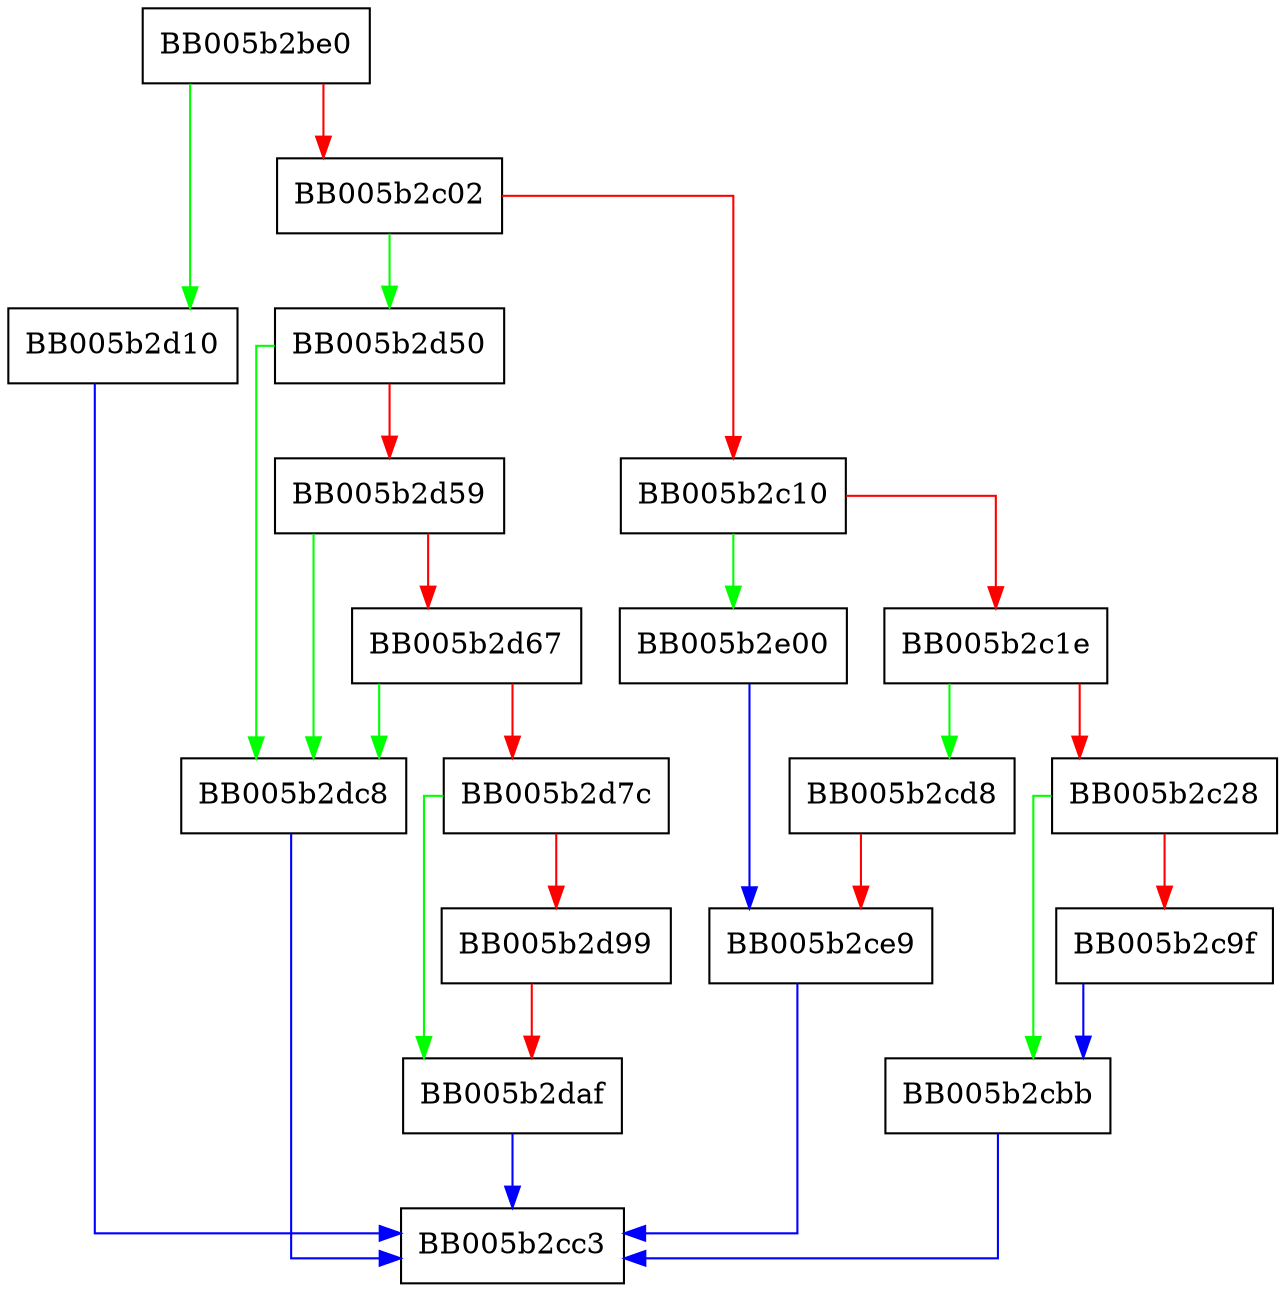 digraph EVP_DigestFinalXOF {
  node [shape="box"];
  graph [splines=ortho];
  BB005b2be0 -> BB005b2d10 [color="green"];
  BB005b2be0 -> BB005b2c02 [color="red"];
  BB005b2c02 -> BB005b2d50 [color="green"];
  BB005b2c02 -> BB005b2c10 [color="red"];
  BB005b2c10 -> BB005b2e00 [color="green"];
  BB005b2c10 -> BB005b2c1e [color="red"];
  BB005b2c1e -> BB005b2cd8 [color="green"];
  BB005b2c1e -> BB005b2c28 [color="red"];
  BB005b2c28 -> BB005b2cbb [color="green"];
  BB005b2c28 -> BB005b2c9f [color="red"];
  BB005b2c9f -> BB005b2cbb [color="blue"];
  BB005b2cbb -> BB005b2cc3 [color="blue"];
  BB005b2cd8 -> BB005b2ce9 [color="red"];
  BB005b2ce9 -> BB005b2cc3 [color="blue"];
  BB005b2d10 -> BB005b2cc3 [color="blue"];
  BB005b2d50 -> BB005b2dc8 [color="green"];
  BB005b2d50 -> BB005b2d59 [color="red"];
  BB005b2d59 -> BB005b2dc8 [color="green"];
  BB005b2d59 -> BB005b2d67 [color="red"];
  BB005b2d67 -> BB005b2dc8 [color="green"];
  BB005b2d67 -> BB005b2d7c [color="red"];
  BB005b2d7c -> BB005b2daf [color="green"];
  BB005b2d7c -> BB005b2d99 [color="red"];
  BB005b2d99 -> BB005b2daf [color="red"];
  BB005b2daf -> BB005b2cc3 [color="blue"];
  BB005b2dc8 -> BB005b2cc3 [color="blue"];
  BB005b2e00 -> BB005b2ce9 [color="blue"];
}